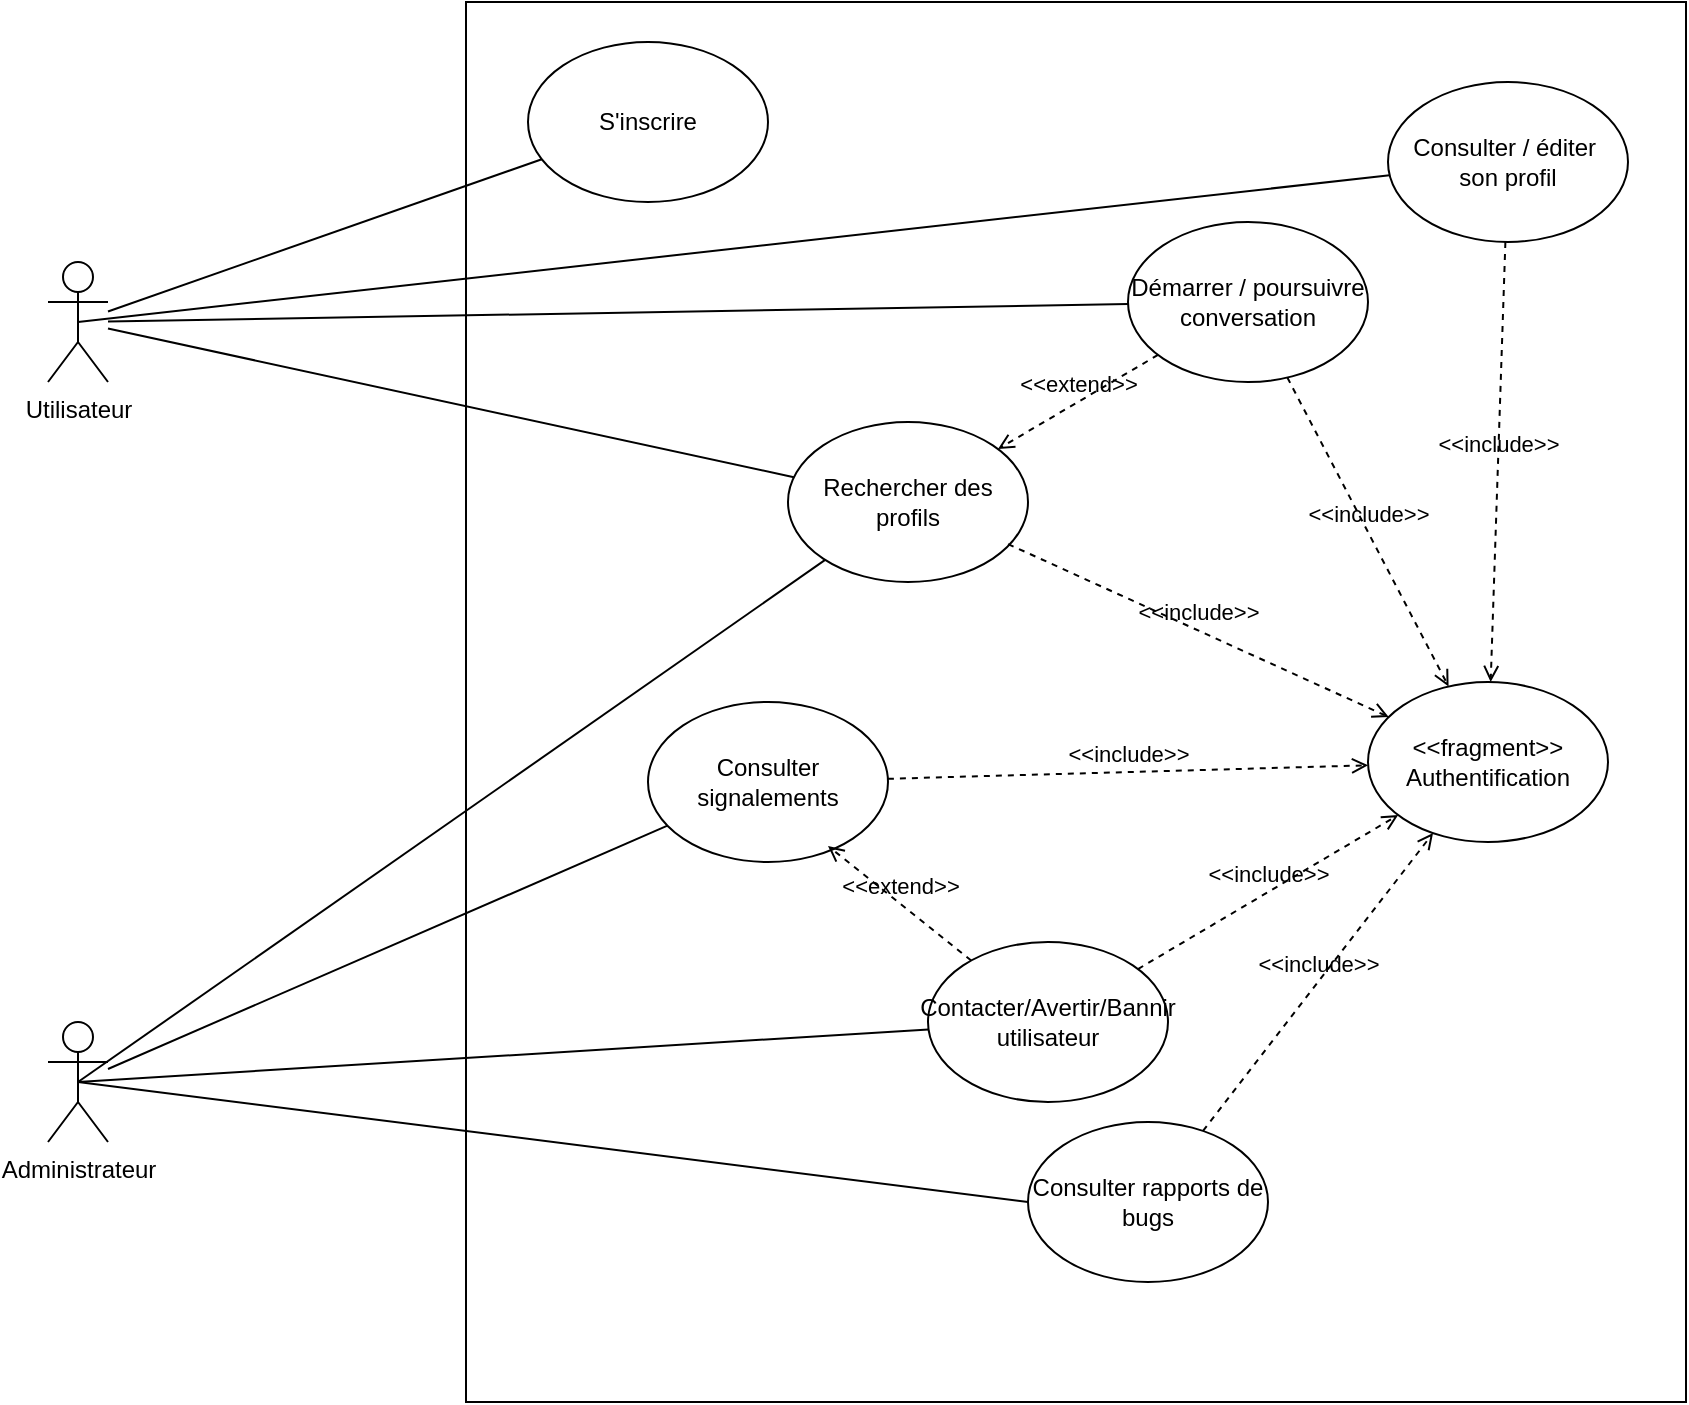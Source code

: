 <mxfile version="25.0.3">
  <diagram name="Page-1" id="rWc0JTvha3f1SETIwwfs">
    <mxGraphModel dx="2901" dy="1124" grid="1" gridSize="10" guides="1" tooltips="1" connect="1" arrows="1" fold="1" page="1" pageScale="1" pageWidth="827" pageHeight="1169" math="0" shadow="0">
      <root>
        <mxCell id="0" />
        <mxCell id="1" parent="0" />
        <mxCell id="XwtfY6F0WTNZeX9wsEnE-1" value="" style="rounded=0;whiteSpace=wrap;html=1;" parent="1" vertex="1">
          <mxGeometry x="109" y="90" width="610" height="700" as="geometry" />
        </mxCell>
        <mxCell id="XwtfY6F0WTNZeX9wsEnE-20" value="&lt;div&gt;Utilisateur&lt;/div&gt;&lt;div&gt;&lt;br&gt;&lt;/div&gt;" style="shape=umlActor;verticalLabelPosition=bottom;verticalAlign=top;html=1;outlineConnect=0;" parent="1" vertex="1">
          <mxGeometry x="-100" y="220" width="30" height="60" as="geometry" />
        </mxCell>
        <mxCell id="XwtfY6F0WTNZeX9wsEnE-22" value="&lt;div&gt;S&#39;inscrire&lt;/div&gt;" style="ellipse;whiteSpace=wrap;html=1;" parent="1" vertex="1">
          <mxGeometry x="140" y="110" width="120" height="80" as="geometry" />
        </mxCell>
        <mxCell id="XwtfY6F0WTNZeX9wsEnE-26" value="" style="endArrow=none;html=1;rounded=0;" parent="1" source="XwtfY6F0WTNZeX9wsEnE-20" target="XwtfY6F0WTNZeX9wsEnE-22" edge="1">
          <mxGeometry width="50" height="50" relative="1" as="geometry">
            <mxPoint x="180" y="580" as="sourcePoint" />
            <mxPoint x="230" y="530" as="targetPoint" />
          </mxGeometry>
        </mxCell>
        <mxCell id="XwtfY6F0WTNZeX9wsEnE-27" value="Rechercher des profils" style="ellipse;whiteSpace=wrap;html=1;" parent="1" vertex="1">
          <mxGeometry x="270" y="300" width="120" height="80" as="geometry" />
        </mxCell>
        <mxCell id="XwtfY6F0WTNZeX9wsEnE-28" value="" style="endArrow=none;html=1;rounded=0;" parent="1" source="XwtfY6F0WTNZeX9wsEnE-20" target="XwtfY6F0WTNZeX9wsEnE-27" edge="1">
          <mxGeometry width="50" height="50" relative="1" as="geometry">
            <mxPoint x="180" y="580" as="sourcePoint" />
            <mxPoint x="230" y="530" as="targetPoint" />
          </mxGeometry>
        </mxCell>
        <mxCell id="XwtfY6F0WTNZeX9wsEnE-29" value="Démarrer / poursuivre conversation" style="ellipse;whiteSpace=wrap;html=1;" parent="1" vertex="1">
          <mxGeometry x="440" y="200" width="120" height="80" as="geometry" />
        </mxCell>
        <mxCell id="XwtfY6F0WTNZeX9wsEnE-30" value="" style="endArrow=none;html=1;rounded=0;" parent="1" source="XwtfY6F0WTNZeX9wsEnE-20" target="XwtfY6F0WTNZeX9wsEnE-29" edge="1">
          <mxGeometry width="50" height="50" relative="1" as="geometry">
            <mxPoint x="180" y="580" as="sourcePoint" />
            <mxPoint x="230" y="530" as="targetPoint" />
          </mxGeometry>
        </mxCell>
        <mxCell id="XwtfY6F0WTNZeX9wsEnE-31" value="&lt;div&gt;Consulter / éditer&amp;nbsp;&lt;/div&gt;&lt;div&gt;son profil&lt;/div&gt;" style="ellipse;whiteSpace=wrap;html=1;" parent="1" vertex="1">
          <mxGeometry x="570" y="130" width="120" height="80" as="geometry" />
        </mxCell>
        <mxCell id="XwtfY6F0WTNZeX9wsEnE-33" value="" style="endArrow=none;html=1;rounded=0;exitX=0.5;exitY=0.5;exitDx=0;exitDy=0;exitPerimeter=0;" parent="1" source="XwtfY6F0WTNZeX9wsEnE-20" target="XwtfY6F0WTNZeX9wsEnE-31" edge="1">
          <mxGeometry width="50" height="50" relative="1" as="geometry">
            <mxPoint x="180" y="580" as="sourcePoint" />
            <mxPoint x="230" y="530" as="targetPoint" />
          </mxGeometry>
        </mxCell>
        <mxCell id="XwtfY6F0WTNZeX9wsEnE-34" value="&lt;div&gt;Administrateur&lt;/div&gt;&lt;div&gt;&lt;br&gt;&lt;/div&gt;" style="shape=umlActor;verticalLabelPosition=bottom;verticalAlign=top;html=1;outlineConnect=0;" parent="1" vertex="1">
          <mxGeometry x="-100" y="600" width="30" height="60" as="geometry" />
        </mxCell>
        <mxCell id="XwtfY6F0WTNZeX9wsEnE-35" value="" style="endArrow=none;html=1;rounded=0;exitX=0.5;exitY=0.5;exitDx=0;exitDy=0;exitPerimeter=0;" parent="1" source="XwtfY6F0WTNZeX9wsEnE-34" target="XwtfY6F0WTNZeX9wsEnE-27" edge="1">
          <mxGeometry width="50" height="50" relative="1" as="geometry">
            <mxPoint x="180" y="580" as="sourcePoint" />
            <mxPoint x="230" y="530" as="targetPoint" />
          </mxGeometry>
        </mxCell>
        <mxCell id="XwtfY6F0WTNZeX9wsEnE-36" value="Consulter signalements" style="ellipse;whiteSpace=wrap;html=1;" parent="1" vertex="1">
          <mxGeometry x="200" y="440" width="120" height="80" as="geometry" />
        </mxCell>
        <mxCell id="XwtfY6F0WTNZeX9wsEnE-38" value="Contacter/Avertir/Bannir utilisateur" style="ellipse;whiteSpace=wrap;html=1;" parent="1" vertex="1">
          <mxGeometry x="340" y="560" width="120" height="80" as="geometry" />
        </mxCell>
        <mxCell id="XwtfY6F0WTNZeX9wsEnE-39" value="" style="endArrow=none;html=1;rounded=0;" parent="1" source="XwtfY6F0WTNZeX9wsEnE-34" target="XwtfY6F0WTNZeX9wsEnE-36" edge="1">
          <mxGeometry width="50" height="50" relative="1" as="geometry">
            <mxPoint x="180" y="580" as="sourcePoint" />
            <mxPoint x="230" y="530" as="targetPoint" />
          </mxGeometry>
        </mxCell>
        <mxCell id="XwtfY6F0WTNZeX9wsEnE-41" value="&amp;lt;&amp;lt;extend&amp;gt;&amp;gt;" style="html=1;verticalAlign=bottom;labelBackgroundColor=none;endArrow=open;endFill=0;dashed=1;rounded=0;entryX=0.75;entryY=0.9;entryDx=0;entryDy=0;entryPerimeter=0;" parent="1" source="XwtfY6F0WTNZeX9wsEnE-38" target="XwtfY6F0WTNZeX9wsEnE-36" edge="1">
          <mxGeometry width="160" relative="1" as="geometry">
            <mxPoint x="130" y="560" as="sourcePoint" />
            <mxPoint x="290" y="560" as="targetPoint" />
          </mxGeometry>
        </mxCell>
        <mxCell id="XwtfY6F0WTNZeX9wsEnE-42" value="Consulter rapports de bugs" style="ellipse;whiteSpace=wrap;html=1;" parent="1" vertex="1">
          <mxGeometry x="390" y="650" width="120" height="80" as="geometry" />
        </mxCell>
        <mxCell id="XwtfY6F0WTNZeX9wsEnE-43" value="" style="endArrow=none;html=1;rounded=0;exitX=0.5;exitY=0.5;exitDx=0;exitDy=0;exitPerimeter=0;" parent="1" source="XwtfY6F0WTNZeX9wsEnE-34" target="XwtfY6F0WTNZeX9wsEnE-38" edge="1">
          <mxGeometry width="50" height="50" relative="1" as="geometry">
            <mxPoint x="180" y="580" as="sourcePoint" />
            <mxPoint x="230" y="530" as="targetPoint" />
          </mxGeometry>
        </mxCell>
        <mxCell id="XwtfY6F0WTNZeX9wsEnE-44" value="" style="endArrow=none;html=1;rounded=0;exitX=0.5;exitY=0.5;exitDx=0;exitDy=0;exitPerimeter=0;entryX=0;entryY=0.5;entryDx=0;entryDy=0;" parent="1" source="XwtfY6F0WTNZeX9wsEnE-34" target="XwtfY6F0WTNZeX9wsEnE-42" edge="1">
          <mxGeometry width="50" height="50" relative="1" as="geometry">
            <mxPoint x="180" y="580" as="sourcePoint" />
            <mxPoint x="230" y="530" as="targetPoint" />
          </mxGeometry>
        </mxCell>
        <mxCell id="XwtfY6F0WTNZeX9wsEnE-45" value="&lt;div&gt;&amp;lt;&amp;lt;fragment&amp;gt;&amp;gt;&lt;/div&gt;&lt;div&gt;Authentification&lt;br&gt;&lt;/div&gt;" style="ellipse;whiteSpace=wrap;html=1;" parent="1" vertex="1">
          <mxGeometry x="560" y="430" width="120" height="80" as="geometry" />
        </mxCell>
        <mxCell id="XwtfY6F0WTNZeX9wsEnE-46" value="&amp;lt;&amp;lt;include&amp;gt;&amp;gt;" style="html=1;verticalAlign=bottom;labelBackgroundColor=none;endArrow=open;endFill=0;dashed=1;rounded=0;" parent="1" source="XwtfY6F0WTNZeX9wsEnE-29" target="XwtfY6F0WTNZeX9wsEnE-45" edge="1">
          <mxGeometry width="160" relative="1" as="geometry">
            <mxPoint x="130" y="560" as="sourcePoint" />
            <mxPoint x="290" y="560" as="targetPoint" />
          </mxGeometry>
        </mxCell>
        <mxCell id="XwtfY6F0WTNZeX9wsEnE-47" value="&amp;lt;&amp;lt;include&amp;gt;&amp;gt;" style="html=1;verticalAlign=bottom;labelBackgroundColor=none;endArrow=open;endFill=0;dashed=1;rounded=0;" parent="1" source="XwtfY6F0WTNZeX9wsEnE-36" target="XwtfY6F0WTNZeX9wsEnE-45" edge="1">
          <mxGeometry width="160" relative="1" as="geometry">
            <mxPoint x="643" y="442" as="sourcePoint" />
            <mxPoint x="572" y="282" as="targetPoint" />
          </mxGeometry>
        </mxCell>
        <mxCell id="XwtfY6F0WTNZeX9wsEnE-48" value="&amp;lt;&amp;lt;include&amp;gt;&amp;gt;" style="html=1;verticalAlign=bottom;labelBackgroundColor=none;endArrow=open;endFill=0;dashed=1;rounded=0;" parent="1" source="XwtfY6F0WTNZeX9wsEnE-38" target="XwtfY6F0WTNZeX9wsEnE-45" edge="1">
          <mxGeometry width="160" relative="1" as="geometry">
            <mxPoint x="653" y="452" as="sourcePoint" />
            <mxPoint x="582" y="292" as="targetPoint" />
          </mxGeometry>
        </mxCell>
        <mxCell id="XwtfY6F0WTNZeX9wsEnE-49" value="&amp;lt;&amp;lt;include&amp;gt;&amp;gt;" style="html=1;verticalAlign=bottom;labelBackgroundColor=none;endArrow=open;endFill=0;dashed=1;rounded=0;exitX=0.917;exitY=0.763;exitDx=0;exitDy=0;exitPerimeter=0;" parent="1" source="XwtfY6F0WTNZeX9wsEnE-27" target="XwtfY6F0WTNZeX9wsEnE-45" edge="1">
          <mxGeometry width="160" relative="1" as="geometry">
            <mxPoint x="663" y="462" as="sourcePoint" />
            <mxPoint x="592" y="302" as="targetPoint" />
          </mxGeometry>
        </mxCell>
        <mxCell id="XwtfY6F0WTNZeX9wsEnE-50" value="&amp;lt;&amp;lt;include&amp;gt;&amp;gt;" style="html=1;verticalAlign=bottom;labelBackgroundColor=none;endArrow=open;endFill=0;dashed=1;rounded=0;" parent="1" source="XwtfY6F0WTNZeX9wsEnE-31" target="XwtfY6F0WTNZeX9wsEnE-45" edge="1">
          <mxGeometry width="160" relative="1" as="geometry">
            <mxPoint x="673" y="472" as="sourcePoint" />
            <mxPoint x="602" y="312" as="targetPoint" />
          </mxGeometry>
        </mxCell>
        <mxCell id="XwtfY6F0WTNZeX9wsEnE-51" value="&amp;lt;&amp;lt;include&amp;gt;&amp;gt;" style="html=1;verticalAlign=bottom;labelBackgroundColor=none;endArrow=open;endFill=0;dashed=1;rounded=0;" parent="1" source="XwtfY6F0WTNZeX9wsEnE-42" target="XwtfY6F0WTNZeX9wsEnE-45" edge="1">
          <mxGeometry width="160" relative="1" as="geometry">
            <mxPoint x="583" y="505" as="sourcePoint" />
            <mxPoint x="447" y="575" as="targetPoint" />
          </mxGeometry>
        </mxCell>
        <mxCell id="BVlk_4agQHBwJB9n0E40-1" value="&amp;lt;&amp;lt;extend&amp;gt;&amp;gt;" style="html=1;verticalAlign=bottom;labelBackgroundColor=none;endArrow=open;endFill=0;dashed=1;rounded=0;" edge="1" parent="1" source="XwtfY6F0WTNZeX9wsEnE-29" target="XwtfY6F0WTNZeX9wsEnE-27">
          <mxGeometry width="160" relative="1" as="geometry">
            <mxPoint x="760" y="570" as="sourcePoint" />
            <mxPoint x="880" y="470" as="targetPoint" />
          </mxGeometry>
        </mxCell>
      </root>
    </mxGraphModel>
  </diagram>
</mxfile>
